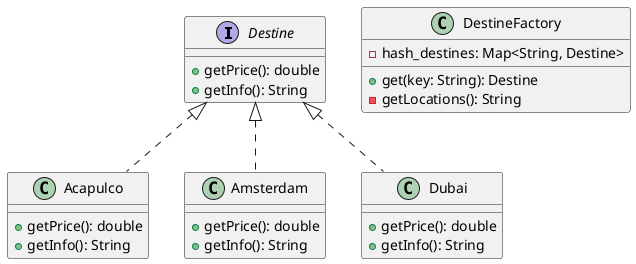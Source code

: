 @startuml

interface Destine {
  + getPrice(): double
  + getInfo(): String
}

class Acapulco implements Destine{
  + getPrice(): double
  + getInfo(): String
}

class Amsterdam implements Destine{
  + getPrice(): double
  + getInfo(): String
}

class Dubai implements Destine{
  + getPrice(): double
  + getInfo(): String
}

class DestineFactory {
  - hash_destines: Map<String, Destine>
  + get(key: String): Destine
  - getLocations(): String
}

@enduml
